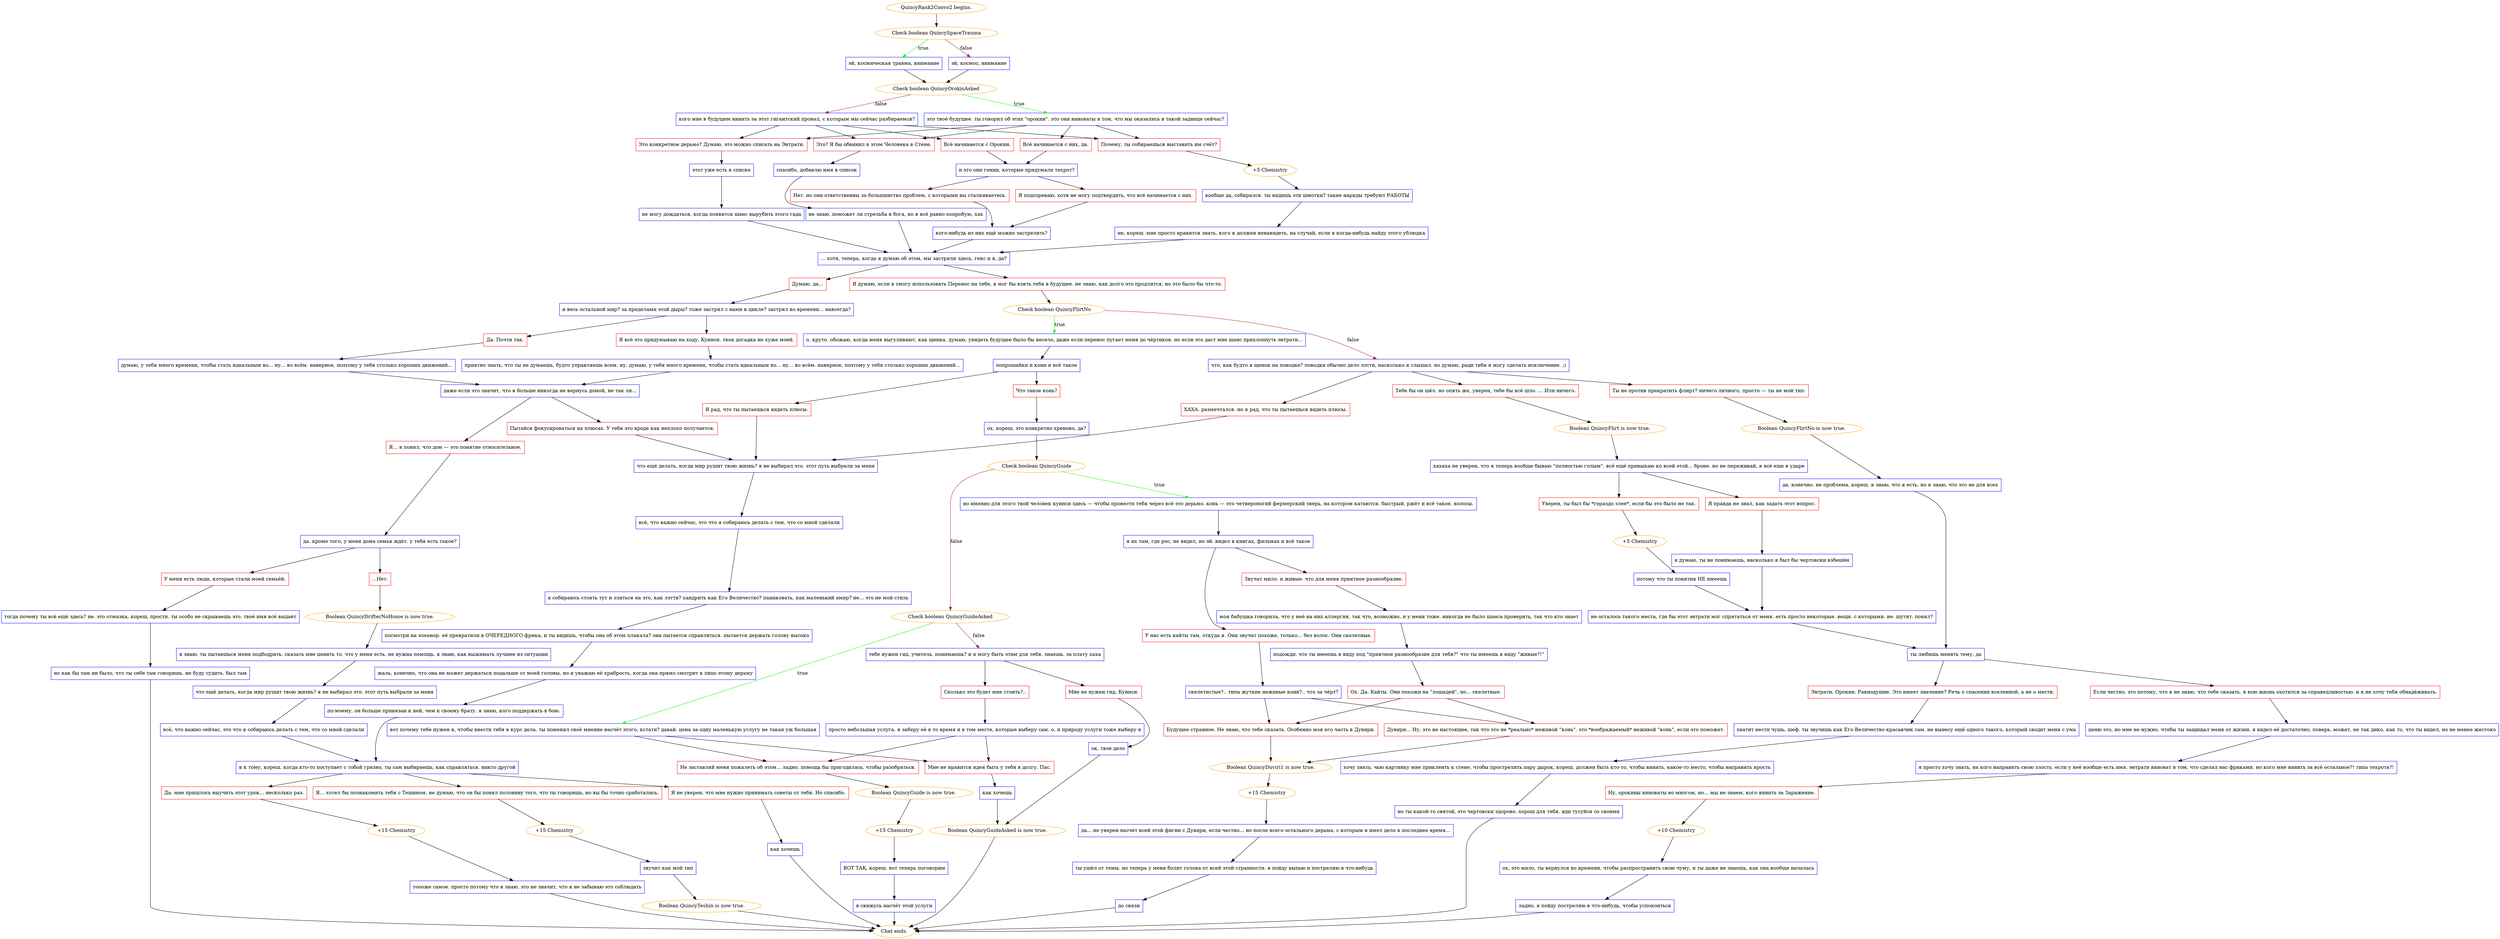 digraph {
	"QuincyRank2Convo2 begins." [color=orange];
		"QuincyRank2Convo2 begins." -> j904192915;
	j904192915 [label="Check boolean QuincySpaceTrauma",color=orange];
		j904192915 -> j1856704009 [label=true,color=green];
		j904192915 -> j1039232940 [label=false,color=brown];
	j1856704009 [label="эй, космическая травма, внимание",shape=box,color=blue];
		j1856704009 -> j3132852601;
	j1039232940 [label="эй, космос, внимание",shape=box,color=blue];
		j1039232940 -> j3132852601;
	j3132852601 [label="Check boolean QuincyOrokinAsked",color=orange];
		j3132852601 -> j3723751106 [label=true,color=green];
		j3132852601 -> j1534333990 [label=false,color=brown];
	j3723751106 [label="это твоё будущее. ты говорил об этих \"орокин\". это они виноваты в том, что мы оказались в такой заднице сейчас?",shape=box,color=blue];
		j3723751106 -> j1388993834;
		j3723751106 -> j3126328239;
		j3723751106 -> j105540353;
		j3723751106 -> j2274053140;
	j1534333990 [label="кого мне в будущем винить за этот гигантский провал, с которым мы сейчас разбираемся?",shape=box,color=blue];
		j1534333990 -> j1388993834;
		j1534333990 -> j3126328239;
		j1534333990 -> j105540353;
		j1534333990 -> j1705066276;
	j1388993834 [label="Почему, ты собираешься выставить им счёт?",shape=box,color=red];
		j1388993834 -> j634422623;
	j3126328239 [label="Это конкретное дерьмо? Думаю, это можно списать на Энтрати.",shape=box,color=red];
		j3126328239 -> j946467838;
	j105540353 [label="Это? Я бы обвинил в этом Человека в Стене.",shape=box,color=red];
		j105540353 -> j273773688;
	j2274053140 [label="Всё начинается с них, да.",shape=box,color=red];
		j2274053140 -> j4175930952;
	j1705066276 [label="Всё начинается с Орокин.",shape=box,color=red];
		j1705066276 -> j4175930952;
	j634422623 [label="+5 Chemistry",color=orange];
		j634422623 -> j1110086625;
	j946467838 [label="этот уже есть в списке",shape=box,color=blue];
		j946467838 -> j507078102;
	j273773688 [label="спасибо, добавлю имя в список",shape=box,color=blue];
		j273773688 -> j2968753020;
	j4175930952 [label="и это они гении, которые придумали техрот?",shape=box,color=blue];
		j4175930952 -> j370922582;
		j4175930952 -> j2252562032;
	j1110086625 [label="вообще да, собирался. ты видишь эти шмотки? такие наряды требуют РАБОТЫ",shape=box,color=blue];
		j1110086625 -> j2694417913;
	j507078102 [label="не могу дождаться, когда появится шанс вырубить этого гада",shape=box,color=blue];
		j507078102 -> j1591243404;
	j2968753020 [label="не знаю, поможет ли стрельба в бога, но я всё равно попробую, хах",shape=box,color=blue];
		j2968753020 -> j1591243404;
	j370922582 [label="Нет. но они ответственны за большинство проблем, с которыми вы сталкиваетесь.",shape=box,color=red];
		j370922582 -> j3801240674;
	j2252562032 [label="Я подозреваю, хотя не могу подтвердить, что всё начинается с них.",shape=box,color=red];
		j2252562032 -> j3801240674;
	j2694417913 [label="не, кореш. мне просто нравится знать, кого я должен ненавидеть, на случай, если я когда-нибудь найду этого ублюдка",shape=box,color=blue];
		j2694417913 -> j1591243404;
	j1591243404 [label="... хотя, теперь, когда я думаю об этом, мы застряли здесь, гекс и я, да?",shape=box,color=blue];
		j1591243404 -> j4065810820;
		j1591243404 -> j3554137886;
	j3801240674 [label="кого-нибудь из них ещё можно застрелить?",shape=box,color=blue];
		j3801240674 -> j1591243404;
	j4065810820 [label="Я думаю, если я смогу использовать Перенос на тебе, я мог бы взять тебя в будущее. не знаю, как долго это продлится, но это было бы что-то.",shape=box,color=red];
		j4065810820 -> j1101179576;
	j3554137886 [label="Думаю, да...",shape=box,color=red];
		j3554137886 -> j1921072604;
	j1101179576 [label="Check boolean QuincyFlirtNo",color=orange];
		j1101179576 -> j1298777069 [label=true,color=green];
		j1101179576 -> j379003337 [label=false,color=brown];
	j1921072604 [label="и весь остальной мир? за пределами этой дыры? тоже застрял с нами в цикле? застрял во времени... навсегда?",shape=box,color=blue];
		j1921072604 -> j1307571454;
		j1921072604 -> j2367476154;
	j1298777069 [label="о, круто. обожаю, когда меня выгуливают, как щенка. думаю, увидеть будущее было бы весело, даже если перенос пугает меня до чёртиков. но если это даст мне шанс прихлопнуть энтрати...",shape=box,color=blue];
		j1298777069 -> j480106523;
	j379003337 [label="что, как будто я щенок на поводке? поводки обычно дело лэтти, насколько я слышал. но думаю, ради тебя я могу сделать исключение. ;)",shape=box,color=blue];
		j379003337 -> j4212655310;
		j379003337 -> j1611607072;
		j379003337 -> j3600012580;
	j1307571454 [label="Я всё это придумываю на ходу, Куинси. твоя догадка не хуже моей.",shape=box,color=red];
		j1307571454 -> j186037544;
	j2367476154 [label="Да. Почти так.",shape=box,color=red];
		j2367476154 -> j251510670;
	j480106523 [label="попрошайки и кони и всё такое",shape=box,color=blue];
		j480106523 -> j26592653;
		j480106523 -> j103582619;
	j4212655310 [label="Тебе бы он шёл. но опять же, уверен, тебе бы всё шло. ... Или ничего.",shape=box,color=red];
		j4212655310 -> j1649960699;
	j1611607072 [label="Ты не против прекратить флирт? ничего личного, просто — ты не мой тип.",shape=box,color=red];
		j1611607072 -> j721487398;
	j3600012580 [label="ХАХА. размечтался. но я рад, что ты пытаешься видеть плюсы.",shape=box,color=red];
		j3600012580 -> j761044182;
	j186037544 [label="приятно знать, что ты не думаешь, будто управляешь всем. ну. думаю, у тебя много времени, чтобы стать идеальным во... ну... во всём. наверное, поэтому у тебя столько хороших движений...",shape=box,color=blue];
		j186037544 -> j3322815396;
	j251510670 [label="думаю, у тебя много времени, чтобы стать идеальным во... ну... во всём. наверное, поэтому у тебя столько хороших движений...",shape=box,color=blue];
		j251510670 -> j3322815396;
	j26592653 [label="Что такое конь?",shape=box,color=red];
		j26592653 -> j855102457;
	j103582619 [label="Я рад, что ты пытаешься видеть плюсы.",shape=box,color=red];
		j103582619 -> j761044182;
	j1649960699 [label="Boolean QuincyFlirt is now true.",color=orange];
		j1649960699 -> j1588178137;
	j721487398 [label="Boolean QuincyFlirtNo is now true.",color=orange];
		j721487398 -> j3320331466;
	j761044182 [label="что ещё делать, когда мир рушит твою жизнь? я не выбирал это. этот путь выбрали за меня",shape=box,color=blue];
		j761044182 -> j3407502882;
	j3322815396 [label="даже если это значит, что я больше никогда не вернусь домой, не так ли...",shape=box,color=blue];
		j3322815396 -> j2940154180;
		j3322815396 -> j3311404789;
	j855102457 [label="ох, кореш, это конкретно хреново, да?",shape=box,color=blue];
		j855102457 -> j2769252834;
	j1588178137 [label="хахаха не уверен, что я теперь вообще бываю \"полностью голым\". всё ещё привыкаю ко всей этой... броне. но не переживай, я всё еще в ударе",shape=box,color=blue];
		j1588178137 -> j3522686637;
		j1588178137 -> j3522875822;
	j3320331466 [label="да, конечно. не проблема, кореш. я знаю, что я есть, но я знаю, что это не для всех",shape=box,color=blue];
		j3320331466 -> j4152461605;
	j3407502882 [label="всё, что важно сейчас, это что я собираюсь делать с тем, что со мной сделали",shape=box,color=blue];
		j3407502882 -> j3519586557;
	j2940154180 [label="Пытайся фокусироваться на плюсах. У тебя это вроде как неплохо получается.",shape=box,color=red];
		j2940154180 -> j761044182;
	j3311404789 [label="Я... я понял, что дом — это понятие относительное.",shape=box,color=red];
		j3311404789 -> j2743252265;
	j2769252834 [label="Check boolean QuincyGuide",color=orange];
		j2769252834 -> j231560568 [label=true,color=green];
		j2769252834 -> j1789164529 [label=false,color=brown];
	j3522686637 [label="Я правда не знал, как задать этот вопрос.",shape=box,color=red];
		j3522686637 -> j3048887210;
	j3522875822 [label="Уверен, ты был бы *гораздо злее*, если бы это было не так.",shape=box,color=red];
		j3522875822 -> j677937628;
	j4152461605 [label="ты любишь менять тему, да",shape=box,color=blue];
		j4152461605 -> j1083237465;
		j4152461605 -> j3234108890;
	j3519586557 [label="я собираюсь стоять тут и злиться на это, как лэтти? хандрить как Его Величество? паниковать, как маленький амир? не... это не мой стиль",shape=box,color=blue];
		j3519586557 -> j3569394549;
	j2743252265 [label="да. кроме того, у меня дома семья ждёт. у тебя есть такое?",shape=box,color=blue];
		j2743252265 -> j507018505;
		j2743252265 -> j3121825972;
	j231560568 [label="но именно для этого твой человек куинси здесь — чтобы провести тебя через всё это дерьмо. конь — это четвероногий фермерский зверь, на котором катаются. быстрый. ржёт и всё такое. волосы.",shape=box,color=blue];
		j231560568 -> j2132684937;
	j1789164529 [label="Check boolean QuincyGuideAsked",color=orange];
		j1789164529 -> j4230061992 [label=true,color=green];
		j1789164529 -> j1910955362 [label=false,color=brown];
	j3048887210 [label="я думаю, ты не понимаешь, насколько я был бы чертовски взбешён",shape=box,color=blue];
		j3048887210 -> j4113013052;
	j677937628 [label="+5 Chemistry",color=orange];
		j677937628 -> j1396645995;
	j1083237465 [label="Если честно, это потому, что я не знаю, что тебе сказать. я всю жизнь охотился за справедливостью. и я не хочу тебя обнадёживать.",shape=box,color=red];
		j1083237465 -> j2582707163;
	j3234108890 [label="Энтрати. Орокин. Равнодушие. Это имеет значение? Речь о спасении вселенной, а не о мести.",shape=box,color=red];
		j3234108890 -> j2699554987;
	j3569394549 [label="посмотри на элеанор. её превратили в ОЧЕРЕДНОГО фрика, и ты видишь, чтобы она об этом плакала? она пытается справляться. пытается держать голову высоко",shape=box,color=blue];
		j3569394549 -> j2974225349;
	j507018505 [label="...Нет.",shape=box,color=red];
		j507018505 -> j1567462944;
	j3121825972 [label="У меня есть люди, которые стали моей семьёй.",shape=box,color=red];
		j3121825972 -> j2281974650;
	j2132684937 [label="я их там, где рос, не видел, но эй. видел в книгах, фильмах и всё такое",shape=box,color=blue];
		j2132684937 -> j1374913341;
		j2132684937 -> j833917487;
	j4230061992 [label="вот почему тебе нужен я, чтобы ввести тебя в курс дела. ты поменял своё мнение насчёт этого, кстати? давай. цена за одну маленькую услугу не такая уж большая",shape=box,color=blue];
		j4230061992 -> j2350051256;
		j4230061992 -> j3665621169;
	j1910955362 [label="тебе нужен гид. учитель, понимаешь? и я могу быть этим для тебя. знаешь. за плату хаха",shape=box,color=blue];
		j1910955362 -> j4170508261;
		j1910955362 -> j776806601;
	j4113013052 [label="не осталось такого места, где бы этот энтрати мог спрятаться от меня. есть просто некоторые. вещи. с которыми. не. шутят. понял?",shape=box,color=blue];
		j4113013052 -> j4152461605;
	j1396645995 [label="потому что ты понятия НЕ имеешь",shape=box,color=blue];
		j1396645995 -> j4113013052;
	j2582707163 [label="ценю это, но мне не нужно, чтобы ты защищал меня от жизни. я видел её достаточно, поверь. может, не так дико, как то, что ты видел, но не менее жестоко",shape=box,color=blue];
		j2582707163 -> j3889654139;
	j2699554987 [label="хватит нести чушь, шеф. ты звучишь как Его Величество красавчик сам. не вынесу ещё одного такого, который сводит меня с ума",shape=box,color=blue];
		j2699554987 -> j2134496877;
	j2974225349 [label="жаль, конечно, что она не может держаться подальше от моей головы, но я уважаю её храбрость, когда она прямо смотрит в лицо этому дерьму",shape=box,color=blue];
		j2974225349 -> j2476688259;
	j1567462944 [label="Boolean QuincyDrifterNoHome is now true.",color=orange];
		j1567462944 -> j3292747865;
	j2281974650 [label="тогда почему ты всё ещё здесь? не. это отмазка, кореш, прости. ты особо не скрываешь это. твоё имя всё выдаёт",shape=box,color=blue];
		j2281974650 -> j3054695131;
	j1374913341 [label="У нас есть кайты там, откуда я. Они звучат похоже, только... без волос. Они скелетные.",shape=box,color=red];
		j1374913341 -> j3067807459;
	j833917487 [label="Звучат мило. и живые. что для меня приятное разнообразие.",shape=box,color=red];
		j833917487 -> j2762031491;
	j2350051256 [label="Не заставляй меня пожалеть об этом... ладно. помощь бы пригодилась, чтобы разобраться.",shape=box,color=red];
		j2350051256 -> j1953282380;
	j3665621169 [label="Мне не нравится идея быть у тебя в долгу. Пас.",shape=box,color=red];
		j3665621169 -> j1288566596;
	j4170508261 [label="Сколько это будет мне стоить?..",shape=box,color=red];
		j4170508261 -> j98192525;
	j776806601 [label="Мне не нужен гид, Куинси.",shape=box,color=red];
		j776806601 -> j4173908020;
	j3889654139 [label="я просто хочу знать, на кого направить свою злость. если у неё вообще есть имя. энтрати виноват в том, что сделал нас фриками. но кого мне винить за всё остальное?! типа техрота?!",shape=box,color=blue];
		j3889654139 -> j3393635266;
	j2134496877 [label="хочу знать, чью картинку мне приклеить к стене, чтобы прострелить пару дырок, кореш. должен быть кто-то, чтобы винить, какое-то место, чтобы направить ярость",shape=box,color=blue];
		j2134496877 -> j3370487233;
	j2476688259 [label="по-моему, он больше привязан к ней, чем к своему брату. я знаю, кого поддержать в бою.",shape=box,color=blue];
		j2476688259 -> j2101197855;
	j3292747865 [label="я знаю, ты пытаешься меня подбодрить. сказать мне ценить то, что у меня есть. не нужна помощь. я знаю, как выжимать лучшее из ситуации",shape=box,color=blue];
		j3292747865 -> j2179906255;
	j3054695131 [label="но как бы там ни было, что ты себе там говоришь. не буду судить. был там",shape=box,color=blue];
		j3054695131 -> "Chat ends.";
	j3067807459 [label="скелетистые?.. типа жуткие неживые кони?.. что за чёрт?",shape=box,color=blue];
		j3067807459 -> j820991731;
		j3067807459 -> j3076011900;
	j2762031491 [label="моя бабушка говорила, что у неё на них аллергия, так что, возможно, и у меня тоже. никогда не было шанса проверить, так что кто знает",shape=box,color=blue];
		j2762031491 -> j2326073131;
	j1953282380 [label="Boolean QuincyGuide is now true.",color=orange];
		j1953282380 -> j3365818886;
	j1288566596 [label="как хочешь",shape=box,color=blue];
		j1288566596 -> j4247241603;
	j98192525 [label="просто небольшая услуга. я заберу её в то время и в том месте, которые выберу сам. о, и природу услуги тоже выберу я",shape=box,color=blue];
		j98192525 -> j2350051256;
		j98192525 -> j3665621169;
	j4173908020 [label="ок, твоё дело",shape=box,color=blue];
		j4173908020 -> j4247241603;
	j3393635266 [label="Ну, орокины виноваты во многом, но... мы не знаем, кого винить за Заражение.",shape=box,color=red];
		j3393635266 -> j1390673179;
	j3370487233 [label="но ты какой-то святой, это чертовски здорово. хорош для тебя. иди тусуйся со своими",shape=box,color=blue];
		j3370487233 -> "Chat ends.";
	j2101197855 [label="я к тому, кореш. когда кто-то поступает с тобой грязно, ты сам выбираешь, как справляться. никто другой",shape=box,color=blue];
		j2101197855 -> j3290505017;
		j2101197855 -> j3387409338;
		j2101197855 -> j69853205;
	j2179906255 [label="что ещё делать, когда мир рушит твою жизнь? я не выбирал это. этот путь выбрали за меня",shape=box,color=blue];
		j2179906255 -> j1943719493;
	"Chat ends." [color=orange];
	j820991731 [label="Дувири... Ну, это не настоящее, так что это не *реально* неживой \"конь\". это *воображаемый* неживой \"конь\", если это поможет.",shape=box,color=red];
		j820991731 -> j2313658448;
	j3076011900 [label="Будущее странное. Не знаю, что тебе сказать. Особенно моя его часть в Дувири.",shape=box,color=red];
		j3076011900 -> j2313658448;
	j2326073131 [label="подожди. что ты имеешь в виду под \"приятное разнообразие для тебя?\" что ты имеешь в виду \"живые?!\"",shape=box,color=blue];
		j2326073131 -> j2790474540;
	j3365818886 [label="+15 Chemistry",color=orange];
		j3365818886 -> j886897173;
	j4247241603 [label="Boolean QuincyGuideAsked is now true.",color=orange];
		j4247241603 -> "Chat ends.";
	j1390673179 [label="+10 Chemistry",color=orange];
		j1390673179 -> j3918596378;
	j3290505017 [label="Я... хотел бы познакомить тебя с Тешином. не думаю, что он бы понял половину того, что ты говоришь, но вы бы точно сработались.",shape=box,color=red];
		j3290505017 -> j4088735621;
	j3387409338 [label="Да. мне пришлось выучить этот урок... несколько раз.",shape=box,color=red];
		j3387409338 -> j3662025454;
	j69853205 [label="Я не уверен, что мне нужно принимать советы от тебя. Но спасибо.",shape=box,color=red];
		j69853205 -> j2240993943;
	j1943719493 [label="всё, что важно сейчас, это что я собираюсь делать с тем, что со мной сделали",shape=box,color=blue];
		j1943719493 -> j2101197855;
	j2313658448 [label="Boolean QuincyDuviri1 is now true.",color=orange];
		j2313658448 -> j317728854;
	j2790474540 [label="Ох. Да. Кайты. Они похожи на \"лошадей\", но... скелетные.",shape=box,color=red];
		j2790474540 -> j820991731;
		j2790474540 -> j3076011900;
	j886897173 [label="ВОТ ТАК, кореш. вот теперь поговорим",shape=box,color=blue];
		j886897173 -> j979044334;
	j3918596378 [label="ох, это мило, ты вернулся во времени, чтобы распространить свою чуму, и ты даже не знаешь, как она вообще началась",shape=box,color=blue];
		j3918596378 -> j2275302416;
	j4088735621 [label="+15 Chemistry",color=orange];
		j4088735621 -> j1030387272;
	j3662025454 [label="+15 Chemistry",color=orange];
		j3662025454 -> j2503436780;
	j2240993943 [label="как хочешь",shape=box,color=blue];
		j2240993943 -> "Chat ends.";
	j317728854 [label="+15 Chemistry",color=orange];
		j317728854 -> j3226133585;
	j979044334 [label="я свяжусь насчёт этой услуги",shape=box,color=blue];
		j979044334 -> "Chat ends.";
	j2275302416 [label="ладно, я пойду постреляю в что-нибудь, чтобы успокоиться",shape=box,color=blue];
		j2275302416 -> "Chat ends.";
	j1030387272 [label="звучит как мой тип",shape=box,color=blue];
		j1030387272 -> j2600648415;
	j2503436780 [label="тоооже самое. просто потому что я знаю, это не значит, что я не забываю это соблюдать",shape=box,color=blue];
		j2503436780 -> "Chat ends.";
	j3226133585 [label="да... не уверен насчёт всей этой фигни с Дувири, если честно... но после всего остального дерьма, с которым я имел дело в последнее время...",shape=box,color=blue];
		j3226133585 -> j523820781;
	j2600648415 [label="Boolean QuincyTeshin is now true.",color=orange];
		j2600648415 -> "Chat ends.";
	j523820781 [label="ты ушёл от темы. но теперь у меня болит голова от всей этой странности. я пойду выпью и постреляю в что-нибудь",shape=box,color=blue];
		j523820781 -> j1728772052;
	j1728772052 [label="до связи",shape=box,color=blue];
		j1728772052 -> "Chat ends.";
}